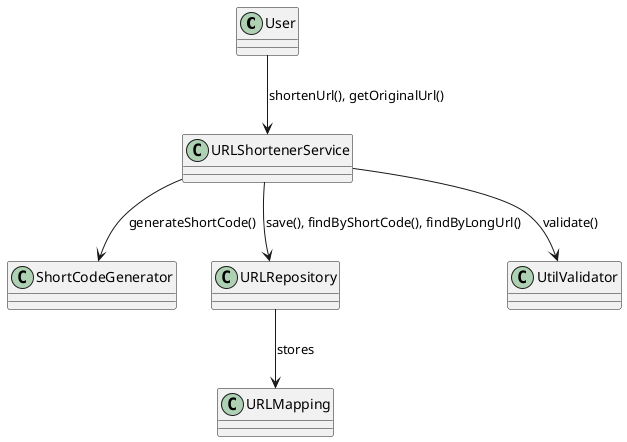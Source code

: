 @startuml
!define RECTANGLE class

RECTANGLE User
RECTANGLE URLShortenerService
RECTANGLE ShortCodeGenerator
RECTANGLE URLRepository
RECTANGLE URLMapping
RECTANGLE UtilValidator

User --> URLShortenerService : shortenUrl(), getOriginalUrl()
URLShortenerService --> ShortCodeGenerator : generateShortCode()
URLShortenerService --> URLRepository : save(), findByShortCode(), findByLongUrl()
URLRepository --> URLMapping : stores
URLShortenerService --> UtilValidator : validate()

@enduml

